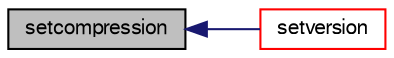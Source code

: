 digraph "setcompression"
{
  bgcolor="transparent";
  edge [fontname="FreeSans",fontsize="10",labelfontname="FreeSans",labelfontsize="10"];
  node [fontname="FreeSans",fontsize="10",shape=record];
  rankdir="LR";
  Node21129 [label="setcompression",height=0.2,width=0.4,color="black", fillcolor="grey75", style="filled", fontcolor="black"];
  Node21129 -> Node21130 [dir="back",color="midnightblue",fontsize="10",style="solid",fontname="FreeSans"];
  Node21130 [label="setversion",height=0.2,width=0.4,color="red",URL="$a21124.html#aa285bf2bba3269a4d547f8abbf4aa871"];
}
